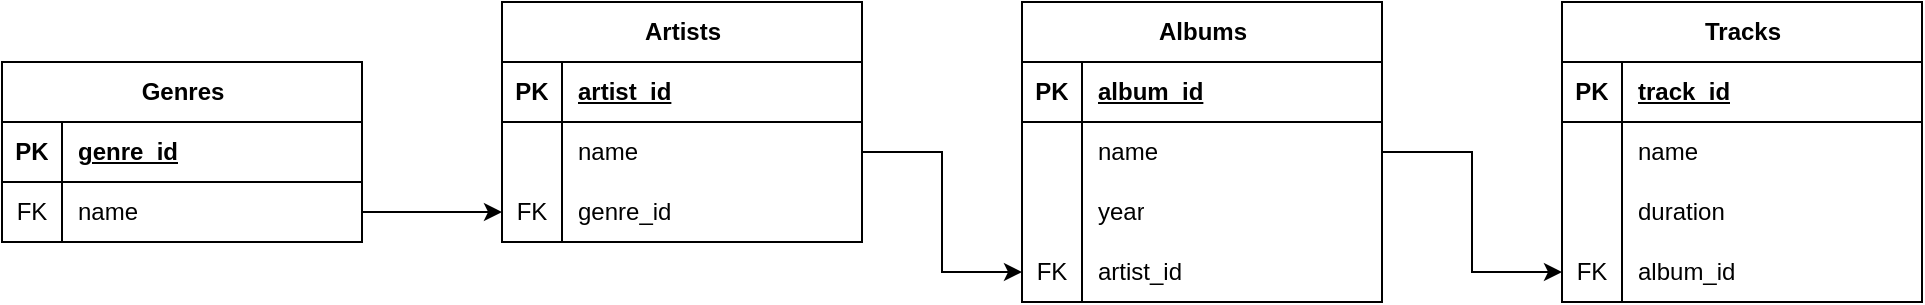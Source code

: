 <mxfile version="22.1.5" type="github">
  <diagram name="Страница — 1" id="l7LQyPdu3lHHylM9o-vb">
    <mxGraphModel dx="2285" dy="1215" grid="1" gridSize="10" guides="1" tooltips="1" connect="1" arrows="1" fold="1" page="1" pageScale="1" pageWidth="1169" pageHeight="827" math="0" shadow="0">
      <root>
        <mxCell id="0" />
        <mxCell id="1" parent="0" />
        <mxCell id="CeUGmrKZ6YZU2B5nkD6M-53" value="Genres" style="shape=table;startSize=30;container=1;collapsible=1;childLayout=tableLayout;fixedRows=1;rowLines=0;fontStyle=1;align=center;resizeLast=1;html=1;" vertex="1" parent="1">
          <mxGeometry x="-990" y="240" width="180" height="90" as="geometry" />
        </mxCell>
        <mxCell id="CeUGmrKZ6YZU2B5nkD6M-54" value="" style="shape=tableRow;horizontal=0;startSize=0;swimlaneHead=0;swimlaneBody=0;fillColor=none;collapsible=0;dropTarget=0;points=[[0,0.5],[1,0.5]];portConstraint=eastwest;top=0;left=0;right=0;bottom=1;" vertex="1" parent="CeUGmrKZ6YZU2B5nkD6M-53">
          <mxGeometry y="30" width="180" height="30" as="geometry" />
        </mxCell>
        <mxCell id="CeUGmrKZ6YZU2B5nkD6M-55" value="PK" style="shape=partialRectangle;connectable=0;fillColor=none;top=0;left=0;bottom=0;right=0;fontStyle=1;overflow=hidden;whiteSpace=wrap;html=1;" vertex="1" parent="CeUGmrKZ6YZU2B5nkD6M-54">
          <mxGeometry width="30" height="30" as="geometry">
            <mxRectangle width="30" height="30" as="alternateBounds" />
          </mxGeometry>
        </mxCell>
        <mxCell id="CeUGmrKZ6YZU2B5nkD6M-56" value="genre_id" style="shape=partialRectangle;connectable=0;fillColor=none;top=0;left=0;bottom=0;right=0;align=left;spacingLeft=6;fontStyle=5;overflow=hidden;whiteSpace=wrap;html=1;" vertex="1" parent="CeUGmrKZ6YZU2B5nkD6M-54">
          <mxGeometry x="30" width="150" height="30" as="geometry">
            <mxRectangle width="150" height="30" as="alternateBounds" />
          </mxGeometry>
        </mxCell>
        <mxCell id="CeUGmrKZ6YZU2B5nkD6M-57" value="" style="shape=tableRow;horizontal=0;startSize=0;swimlaneHead=0;swimlaneBody=0;fillColor=none;collapsible=0;dropTarget=0;points=[[0,0.5],[1,0.5]];portConstraint=eastwest;top=0;left=0;right=0;bottom=0;" vertex="1" parent="CeUGmrKZ6YZU2B5nkD6M-53">
          <mxGeometry y="60" width="180" height="30" as="geometry" />
        </mxCell>
        <mxCell id="CeUGmrKZ6YZU2B5nkD6M-58" value="FK" style="shape=partialRectangle;connectable=0;fillColor=none;top=0;left=0;bottom=0;right=0;editable=1;overflow=hidden;whiteSpace=wrap;html=1;" vertex="1" parent="CeUGmrKZ6YZU2B5nkD6M-57">
          <mxGeometry width="30" height="30" as="geometry">
            <mxRectangle width="30" height="30" as="alternateBounds" />
          </mxGeometry>
        </mxCell>
        <mxCell id="CeUGmrKZ6YZU2B5nkD6M-59" value="name" style="shape=partialRectangle;connectable=0;fillColor=none;top=0;left=0;bottom=0;right=0;align=left;spacingLeft=6;overflow=hidden;whiteSpace=wrap;html=1;" vertex="1" parent="CeUGmrKZ6YZU2B5nkD6M-57">
          <mxGeometry x="30" width="150" height="30" as="geometry">
            <mxRectangle width="150" height="30" as="alternateBounds" />
          </mxGeometry>
        </mxCell>
        <mxCell id="CeUGmrKZ6YZU2B5nkD6M-79" value="Albums" style="shape=table;startSize=30;container=1;collapsible=1;childLayout=tableLayout;fixedRows=1;rowLines=0;fontStyle=1;align=center;resizeLast=1;html=1;" vertex="1" parent="1">
          <mxGeometry x="-480" y="210" width="180" height="150" as="geometry" />
        </mxCell>
        <mxCell id="CeUGmrKZ6YZU2B5nkD6M-80" value="" style="shape=tableRow;horizontal=0;startSize=0;swimlaneHead=0;swimlaneBody=0;fillColor=none;collapsible=0;dropTarget=0;points=[[0,0.5],[1,0.5]];portConstraint=eastwest;top=0;left=0;right=0;bottom=1;" vertex="1" parent="CeUGmrKZ6YZU2B5nkD6M-79">
          <mxGeometry y="30" width="180" height="30" as="geometry" />
        </mxCell>
        <mxCell id="CeUGmrKZ6YZU2B5nkD6M-81" value="PK" style="shape=partialRectangle;connectable=0;fillColor=none;top=0;left=0;bottom=0;right=0;fontStyle=1;overflow=hidden;whiteSpace=wrap;html=1;" vertex="1" parent="CeUGmrKZ6YZU2B5nkD6M-80">
          <mxGeometry width="30" height="30" as="geometry">
            <mxRectangle width="30" height="30" as="alternateBounds" />
          </mxGeometry>
        </mxCell>
        <mxCell id="CeUGmrKZ6YZU2B5nkD6M-82" value="album_id" style="shape=partialRectangle;connectable=0;fillColor=none;top=0;left=0;bottom=0;right=0;align=left;spacingLeft=6;fontStyle=5;overflow=hidden;whiteSpace=wrap;html=1;" vertex="1" parent="CeUGmrKZ6YZU2B5nkD6M-80">
          <mxGeometry x="30" width="150" height="30" as="geometry">
            <mxRectangle width="150" height="30" as="alternateBounds" />
          </mxGeometry>
        </mxCell>
        <mxCell id="CeUGmrKZ6YZU2B5nkD6M-83" value="" style="shape=tableRow;horizontal=0;startSize=0;swimlaneHead=0;swimlaneBody=0;fillColor=none;collapsible=0;dropTarget=0;points=[[0,0.5],[1,0.5]];portConstraint=eastwest;top=0;left=0;right=0;bottom=0;" vertex="1" parent="CeUGmrKZ6YZU2B5nkD6M-79">
          <mxGeometry y="60" width="180" height="30" as="geometry" />
        </mxCell>
        <mxCell id="CeUGmrKZ6YZU2B5nkD6M-84" value="" style="shape=partialRectangle;connectable=0;fillColor=none;top=0;left=0;bottom=0;right=0;editable=1;overflow=hidden;whiteSpace=wrap;html=1;" vertex="1" parent="CeUGmrKZ6YZU2B5nkD6M-83">
          <mxGeometry width="30" height="30" as="geometry">
            <mxRectangle width="30" height="30" as="alternateBounds" />
          </mxGeometry>
        </mxCell>
        <mxCell id="CeUGmrKZ6YZU2B5nkD6M-85" value="name" style="shape=partialRectangle;connectable=0;fillColor=none;top=0;left=0;bottom=0;right=0;align=left;spacingLeft=6;overflow=hidden;whiteSpace=wrap;html=1;" vertex="1" parent="CeUGmrKZ6YZU2B5nkD6M-83">
          <mxGeometry x="30" width="150" height="30" as="geometry">
            <mxRectangle width="150" height="30" as="alternateBounds" />
          </mxGeometry>
        </mxCell>
        <mxCell id="CeUGmrKZ6YZU2B5nkD6M-86" value="" style="shape=tableRow;horizontal=0;startSize=0;swimlaneHead=0;swimlaneBody=0;fillColor=none;collapsible=0;dropTarget=0;points=[[0,0.5],[1,0.5]];portConstraint=eastwest;top=0;left=0;right=0;bottom=0;" vertex="1" parent="CeUGmrKZ6YZU2B5nkD6M-79">
          <mxGeometry y="90" width="180" height="30" as="geometry" />
        </mxCell>
        <mxCell id="CeUGmrKZ6YZU2B5nkD6M-87" value="" style="shape=partialRectangle;connectable=0;fillColor=none;top=0;left=0;bottom=0;right=0;editable=1;overflow=hidden;whiteSpace=wrap;html=1;" vertex="1" parent="CeUGmrKZ6YZU2B5nkD6M-86">
          <mxGeometry width="30" height="30" as="geometry">
            <mxRectangle width="30" height="30" as="alternateBounds" />
          </mxGeometry>
        </mxCell>
        <mxCell id="CeUGmrKZ6YZU2B5nkD6M-88" value="year" style="shape=partialRectangle;connectable=0;fillColor=none;top=0;left=0;bottom=0;right=0;align=left;spacingLeft=6;overflow=hidden;whiteSpace=wrap;html=1;" vertex="1" parent="CeUGmrKZ6YZU2B5nkD6M-86">
          <mxGeometry x="30" width="150" height="30" as="geometry">
            <mxRectangle width="150" height="30" as="alternateBounds" />
          </mxGeometry>
        </mxCell>
        <mxCell id="CeUGmrKZ6YZU2B5nkD6M-89" value="" style="shape=tableRow;horizontal=0;startSize=0;swimlaneHead=0;swimlaneBody=0;fillColor=none;collapsible=0;dropTarget=0;points=[[0,0.5],[1,0.5]];portConstraint=eastwest;top=0;left=0;right=0;bottom=0;" vertex="1" parent="CeUGmrKZ6YZU2B5nkD6M-79">
          <mxGeometry y="120" width="180" height="30" as="geometry" />
        </mxCell>
        <mxCell id="CeUGmrKZ6YZU2B5nkD6M-90" value="FK" style="shape=partialRectangle;connectable=0;fillColor=none;top=0;left=0;bottom=0;right=0;editable=1;overflow=hidden;whiteSpace=wrap;html=1;" vertex="1" parent="CeUGmrKZ6YZU2B5nkD6M-89">
          <mxGeometry width="30" height="30" as="geometry">
            <mxRectangle width="30" height="30" as="alternateBounds" />
          </mxGeometry>
        </mxCell>
        <mxCell id="CeUGmrKZ6YZU2B5nkD6M-91" value="artist_id" style="shape=partialRectangle;connectable=0;fillColor=none;top=0;left=0;bottom=0;right=0;align=left;spacingLeft=6;overflow=hidden;whiteSpace=wrap;html=1;" vertex="1" parent="CeUGmrKZ6YZU2B5nkD6M-89">
          <mxGeometry x="30" width="150" height="30" as="geometry">
            <mxRectangle width="150" height="30" as="alternateBounds" />
          </mxGeometry>
        </mxCell>
        <mxCell id="CeUGmrKZ6YZU2B5nkD6M-92" value="Tracks" style="shape=table;startSize=30;container=1;collapsible=1;childLayout=tableLayout;fixedRows=1;rowLines=0;fontStyle=1;align=center;resizeLast=1;html=1;" vertex="1" parent="1">
          <mxGeometry x="-210" y="210" width="180" height="150" as="geometry" />
        </mxCell>
        <mxCell id="CeUGmrKZ6YZU2B5nkD6M-93" value="" style="shape=tableRow;horizontal=0;startSize=0;swimlaneHead=0;swimlaneBody=0;fillColor=none;collapsible=0;dropTarget=0;points=[[0,0.5],[1,0.5]];portConstraint=eastwest;top=0;left=0;right=0;bottom=1;" vertex="1" parent="CeUGmrKZ6YZU2B5nkD6M-92">
          <mxGeometry y="30" width="180" height="30" as="geometry" />
        </mxCell>
        <mxCell id="CeUGmrKZ6YZU2B5nkD6M-94" value="PK" style="shape=partialRectangle;connectable=0;fillColor=none;top=0;left=0;bottom=0;right=0;fontStyle=1;overflow=hidden;whiteSpace=wrap;html=1;" vertex="1" parent="CeUGmrKZ6YZU2B5nkD6M-93">
          <mxGeometry width="30" height="30" as="geometry">
            <mxRectangle width="30" height="30" as="alternateBounds" />
          </mxGeometry>
        </mxCell>
        <mxCell id="CeUGmrKZ6YZU2B5nkD6M-95" value="track_id" style="shape=partialRectangle;connectable=0;fillColor=none;top=0;left=0;bottom=0;right=0;align=left;spacingLeft=6;fontStyle=5;overflow=hidden;whiteSpace=wrap;html=1;" vertex="1" parent="CeUGmrKZ6YZU2B5nkD6M-93">
          <mxGeometry x="30" width="150" height="30" as="geometry">
            <mxRectangle width="150" height="30" as="alternateBounds" />
          </mxGeometry>
        </mxCell>
        <mxCell id="CeUGmrKZ6YZU2B5nkD6M-96" value="" style="shape=tableRow;horizontal=0;startSize=0;swimlaneHead=0;swimlaneBody=0;fillColor=none;collapsible=0;dropTarget=0;points=[[0,0.5],[1,0.5]];portConstraint=eastwest;top=0;left=0;right=0;bottom=0;" vertex="1" parent="CeUGmrKZ6YZU2B5nkD6M-92">
          <mxGeometry y="60" width="180" height="30" as="geometry" />
        </mxCell>
        <mxCell id="CeUGmrKZ6YZU2B5nkD6M-97" value="" style="shape=partialRectangle;connectable=0;fillColor=none;top=0;left=0;bottom=0;right=0;editable=1;overflow=hidden;whiteSpace=wrap;html=1;" vertex="1" parent="CeUGmrKZ6YZU2B5nkD6M-96">
          <mxGeometry width="30" height="30" as="geometry">
            <mxRectangle width="30" height="30" as="alternateBounds" />
          </mxGeometry>
        </mxCell>
        <mxCell id="CeUGmrKZ6YZU2B5nkD6M-98" value="name" style="shape=partialRectangle;connectable=0;fillColor=none;top=0;left=0;bottom=0;right=0;align=left;spacingLeft=6;overflow=hidden;whiteSpace=wrap;html=1;" vertex="1" parent="CeUGmrKZ6YZU2B5nkD6M-96">
          <mxGeometry x="30" width="150" height="30" as="geometry">
            <mxRectangle width="150" height="30" as="alternateBounds" />
          </mxGeometry>
        </mxCell>
        <mxCell id="CeUGmrKZ6YZU2B5nkD6M-99" value="" style="shape=tableRow;horizontal=0;startSize=0;swimlaneHead=0;swimlaneBody=0;fillColor=none;collapsible=0;dropTarget=0;points=[[0,0.5],[1,0.5]];portConstraint=eastwest;top=0;left=0;right=0;bottom=0;" vertex="1" parent="CeUGmrKZ6YZU2B5nkD6M-92">
          <mxGeometry y="90" width="180" height="30" as="geometry" />
        </mxCell>
        <mxCell id="CeUGmrKZ6YZU2B5nkD6M-100" value="" style="shape=partialRectangle;connectable=0;fillColor=none;top=0;left=0;bottom=0;right=0;editable=1;overflow=hidden;whiteSpace=wrap;html=1;" vertex="1" parent="CeUGmrKZ6YZU2B5nkD6M-99">
          <mxGeometry width="30" height="30" as="geometry">
            <mxRectangle width="30" height="30" as="alternateBounds" />
          </mxGeometry>
        </mxCell>
        <mxCell id="CeUGmrKZ6YZU2B5nkD6M-101" value="duration" style="shape=partialRectangle;connectable=0;fillColor=none;top=0;left=0;bottom=0;right=0;align=left;spacingLeft=6;overflow=hidden;whiteSpace=wrap;html=1;" vertex="1" parent="CeUGmrKZ6YZU2B5nkD6M-99">
          <mxGeometry x="30" width="150" height="30" as="geometry">
            <mxRectangle width="150" height="30" as="alternateBounds" />
          </mxGeometry>
        </mxCell>
        <mxCell id="CeUGmrKZ6YZU2B5nkD6M-102" value="" style="shape=tableRow;horizontal=0;startSize=0;swimlaneHead=0;swimlaneBody=0;fillColor=none;collapsible=0;dropTarget=0;points=[[0,0.5],[1,0.5]];portConstraint=eastwest;top=0;left=0;right=0;bottom=0;" vertex="1" parent="CeUGmrKZ6YZU2B5nkD6M-92">
          <mxGeometry y="120" width="180" height="30" as="geometry" />
        </mxCell>
        <mxCell id="CeUGmrKZ6YZU2B5nkD6M-103" value="FK" style="shape=partialRectangle;connectable=0;fillColor=none;top=0;left=0;bottom=0;right=0;editable=1;overflow=hidden;whiteSpace=wrap;html=1;" vertex="1" parent="CeUGmrKZ6YZU2B5nkD6M-102">
          <mxGeometry width="30" height="30" as="geometry">
            <mxRectangle width="30" height="30" as="alternateBounds" />
          </mxGeometry>
        </mxCell>
        <mxCell id="CeUGmrKZ6YZU2B5nkD6M-104" value="album_id" style="shape=partialRectangle;connectable=0;fillColor=none;top=0;left=0;bottom=0;right=0;align=left;spacingLeft=6;overflow=hidden;whiteSpace=wrap;html=1;" vertex="1" parent="CeUGmrKZ6YZU2B5nkD6M-102">
          <mxGeometry x="30" width="150" height="30" as="geometry">
            <mxRectangle width="150" height="30" as="alternateBounds" />
          </mxGeometry>
        </mxCell>
        <mxCell id="CeUGmrKZ6YZU2B5nkD6M-66" value="Artists" style="shape=table;startSize=30;container=1;collapsible=1;childLayout=tableLayout;fixedRows=1;rowLines=0;fontStyle=1;align=center;resizeLast=1;html=1;" vertex="1" parent="1">
          <mxGeometry x="-740" y="210" width="180" height="120" as="geometry" />
        </mxCell>
        <mxCell id="CeUGmrKZ6YZU2B5nkD6M-67" value="" style="shape=tableRow;horizontal=0;startSize=0;swimlaneHead=0;swimlaneBody=0;fillColor=none;collapsible=0;dropTarget=0;points=[[0,0.5],[1,0.5]];portConstraint=eastwest;top=0;left=0;right=0;bottom=1;" vertex="1" parent="CeUGmrKZ6YZU2B5nkD6M-66">
          <mxGeometry y="30" width="180" height="30" as="geometry" />
        </mxCell>
        <mxCell id="CeUGmrKZ6YZU2B5nkD6M-68" value="PK" style="shape=partialRectangle;connectable=0;fillColor=none;top=0;left=0;bottom=0;right=0;fontStyle=1;overflow=hidden;whiteSpace=wrap;html=1;" vertex="1" parent="CeUGmrKZ6YZU2B5nkD6M-67">
          <mxGeometry width="30" height="30" as="geometry">
            <mxRectangle width="30" height="30" as="alternateBounds" />
          </mxGeometry>
        </mxCell>
        <mxCell id="CeUGmrKZ6YZU2B5nkD6M-69" value="artist_id" style="shape=partialRectangle;connectable=0;fillColor=none;top=0;left=0;bottom=0;right=0;align=left;spacingLeft=6;fontStyle=5;overflow=hidden;whiteSpace=wrap;html=1;" vertex="1" parent="CeUGmrKZ6YZU2B5nkD6M-67">
          <mxGeometry x="30" width="150" height="30" as="geometry">
            <mxRectangle width="150" height="30" as="alternateBounds" />
          </mxGeometry>
        </mxCell>
        <mxCell id="CeUGmrKZ6YZU2B5nkD6M-70" value="" style="shape=tableRow;horizontal=0;startSize=0;swimlaneHead=0;swimlaneBody=0;fillColor=none;collapsible=0;dropTarget=0;points=[[0,0.5],[1,0.5]];portConstraint=eastwest;top=0;left=0;right=0;bottom=0;" vertex="1" parent="CeUGmrKZ6YZU2B5nkD6M-66">
          <mxGeometry y="60" width="180" height="30" as="geometry" />
        </mxCell>
        <mxCell id="CeUGmrKZ6YZU2B5nkD6M-71" value="" style="shape=partialRectangle;connectable=0;fillColor=none;top=0;left=0;bottom=0;right=0;editable=1;overflow=hidden;whiteSpace=wrap;html=1;" vertex="1" parent="CeUGmrKZ6YZU2B5nkD6M-70">
          <mxGeometry width="30" height="30" as="geometry">
            <mxRectangle width="30" height="30" as="alternateBounds" />
          </mxGeometry>
        </mxCell>
        <mxCell id="CeUGmrKZ6YZU2B5nkD6M-72" value="name" style="shape=partialRectangle;connectable=0;fillColor=none;top=0;left=0;bottom=0;right=0;align=left;spacingLeft=6;overflow=hidden;whiteSpace=wrap;html=1;" vertex="1" parent="CeUGmrKZ6YZU2B5nkD6M-70">
          <mxGeometry x="30" width="150" height="30" as="geometry">
            <mxRectangle width="150" height="30" as="alternateBounds" />
          </mxGeometry>
        </mxCell>
        <mxCell id="CeUGmrKZ6YZU2B5nkD6M-73" value="" style="shape=tableRow;horizontal=0;startSize=0;swimlaneHead=0;swimlaneBody=0;fillColor=none;collapsible=0;dropTarget=0;points=[[0,0.5],[1,0.5]];portConstraint=eastwest;top=0;left=0;right=0;bottom=0;" vertex="1" parent="CeUGmrKZ6YZU2B5nkD6M-66">
          <mxGeometry y="90" width="180" height="30" as="geometry" />
        </mxCell>
        <mxCell id="CeUGmrKZ6YZU2B5nkD6M-74" value="FK" style="shape=partialRectangle;connectable=0;fillColor=none;top=0;left=0;bottom=0;right=0;editable=1;overflow=hidden;whiteSpace=wrap;html=1;" vertex="1" parent="CeUGmrKZ6YZU2B5nkD6M-73">
          <mxGeometry width="30" height="30" as="geometry">
            <mxRectangle width="30" height="30" as="alternateBounds" />
          </mxGeometry>
        </mxCell>
        <mxCell id="CeUGmrKZ6YZU2B5nkD6M-75" value="genre_id" style="shape=partialRectangle;connectable=0;fillColor=none;top=0;left=0;bottom=0;right=0;align=left;spacingLeft=6;overflow=hidden;whiteSpace=wrap;html=1;" vertex="1" parent="CeUGmrKZ6YZU2B5nkD6M-73">
          <mxGeometry x="30" width="150" height="30" as="geometry">
            <mxRectangle width="150" height="30" as="alternateBounds" />
          </mxGeometry>
        </mxCell>
        <mxCell id="CeUGmrKZ6YZU2B5nkD6M-191" style="edgeStyle=orthogonalEdgeStyle;rounded=0;orthogonalLoop=1;jettySize=auto;html=1;exitX=1;exitY=0.5;exitDx=0;exitDy=0;entryX=0;entryY=0.5;entryDx=0;entryDy=0;" edge="1" parent="1" source="CeUGmrKZ6YZU2B5nkD6M-57" target="CeUGmrKZ6YZU2B5nkD6M-73">
          <mxGeometry relative="1" as="geometry" />
        </mxCell>
        <mxCell id="CeUGmrKZ6YZU2B5nkD6M-192" style="edgeStyle=orthogonalEdgeStyle;rounded=0;orthogonalLoop=1;jettySize=auto;html=1;exitX=1;exitY=0.5;exitDx=0;exitDy=0;entryX=0;entryY=0.5;entryDx=0;entryDy=0;" edge="1" parent="1" source="CeUGmrKZ6YZU2B5nkD6M-70" target="CeUGmrKZ6YZU2B5nkD6M-89">
          <mxGeometry relative="1" as="geometry" />
        </mxCell>
        <mxCell id="CeUGmrKZ6YZU2B5nkD6M-193" style="edgeStyle=orthogonalEdgeStyle;rounded=0;orthogonalLoop=1;jettySize=auto;html=1;exitX=1;exitY=0.5;exitDx=0;exitDy=0;entryX=0;entryY=0.5;entryDx=0;entryDy=0;" edge="1" parent="1" source="CeUGmrKZ6YZU2B5nkD6M-83" target="CeUGmrKZ6YZU2B5nkD6M-102">
          <mxGeometry relative="1" as="geometry" />
        </mxCell>
      </root>
    </mxGraphModel>
  </diagram>
</mxfile>
